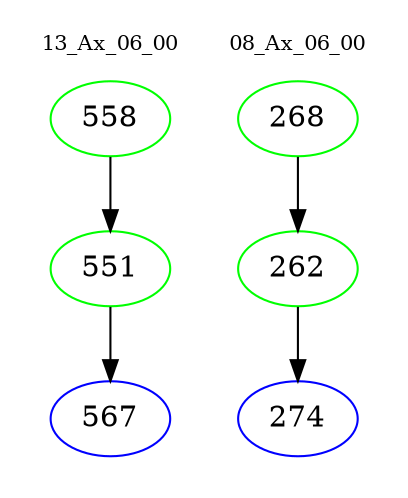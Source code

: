 digraph{
subgraph cluster_0 {
color = white
label = "13_Ax_06_00";
fontsize=10;
T0_558 [label="558", color="green"]
T0_558 -> T0_551 [color="black"]
T0_551 [label="551", color="green"]
T0_551 -> T0_567 [color="black"]
T0_567 [label="567", color="blue"]
}
subgraph cluster_1 {
color = white
label = "08_Ax_06_00";
fontsize=10;
T1_268 [label="268", color="green"]
T1_268 -> T1_262 [color="black"]
T1_262 [label="262", color="green"]
T1_262 -> T1_274 [color="black"]
T1_274 [label="274", color="blue"]
}
}
